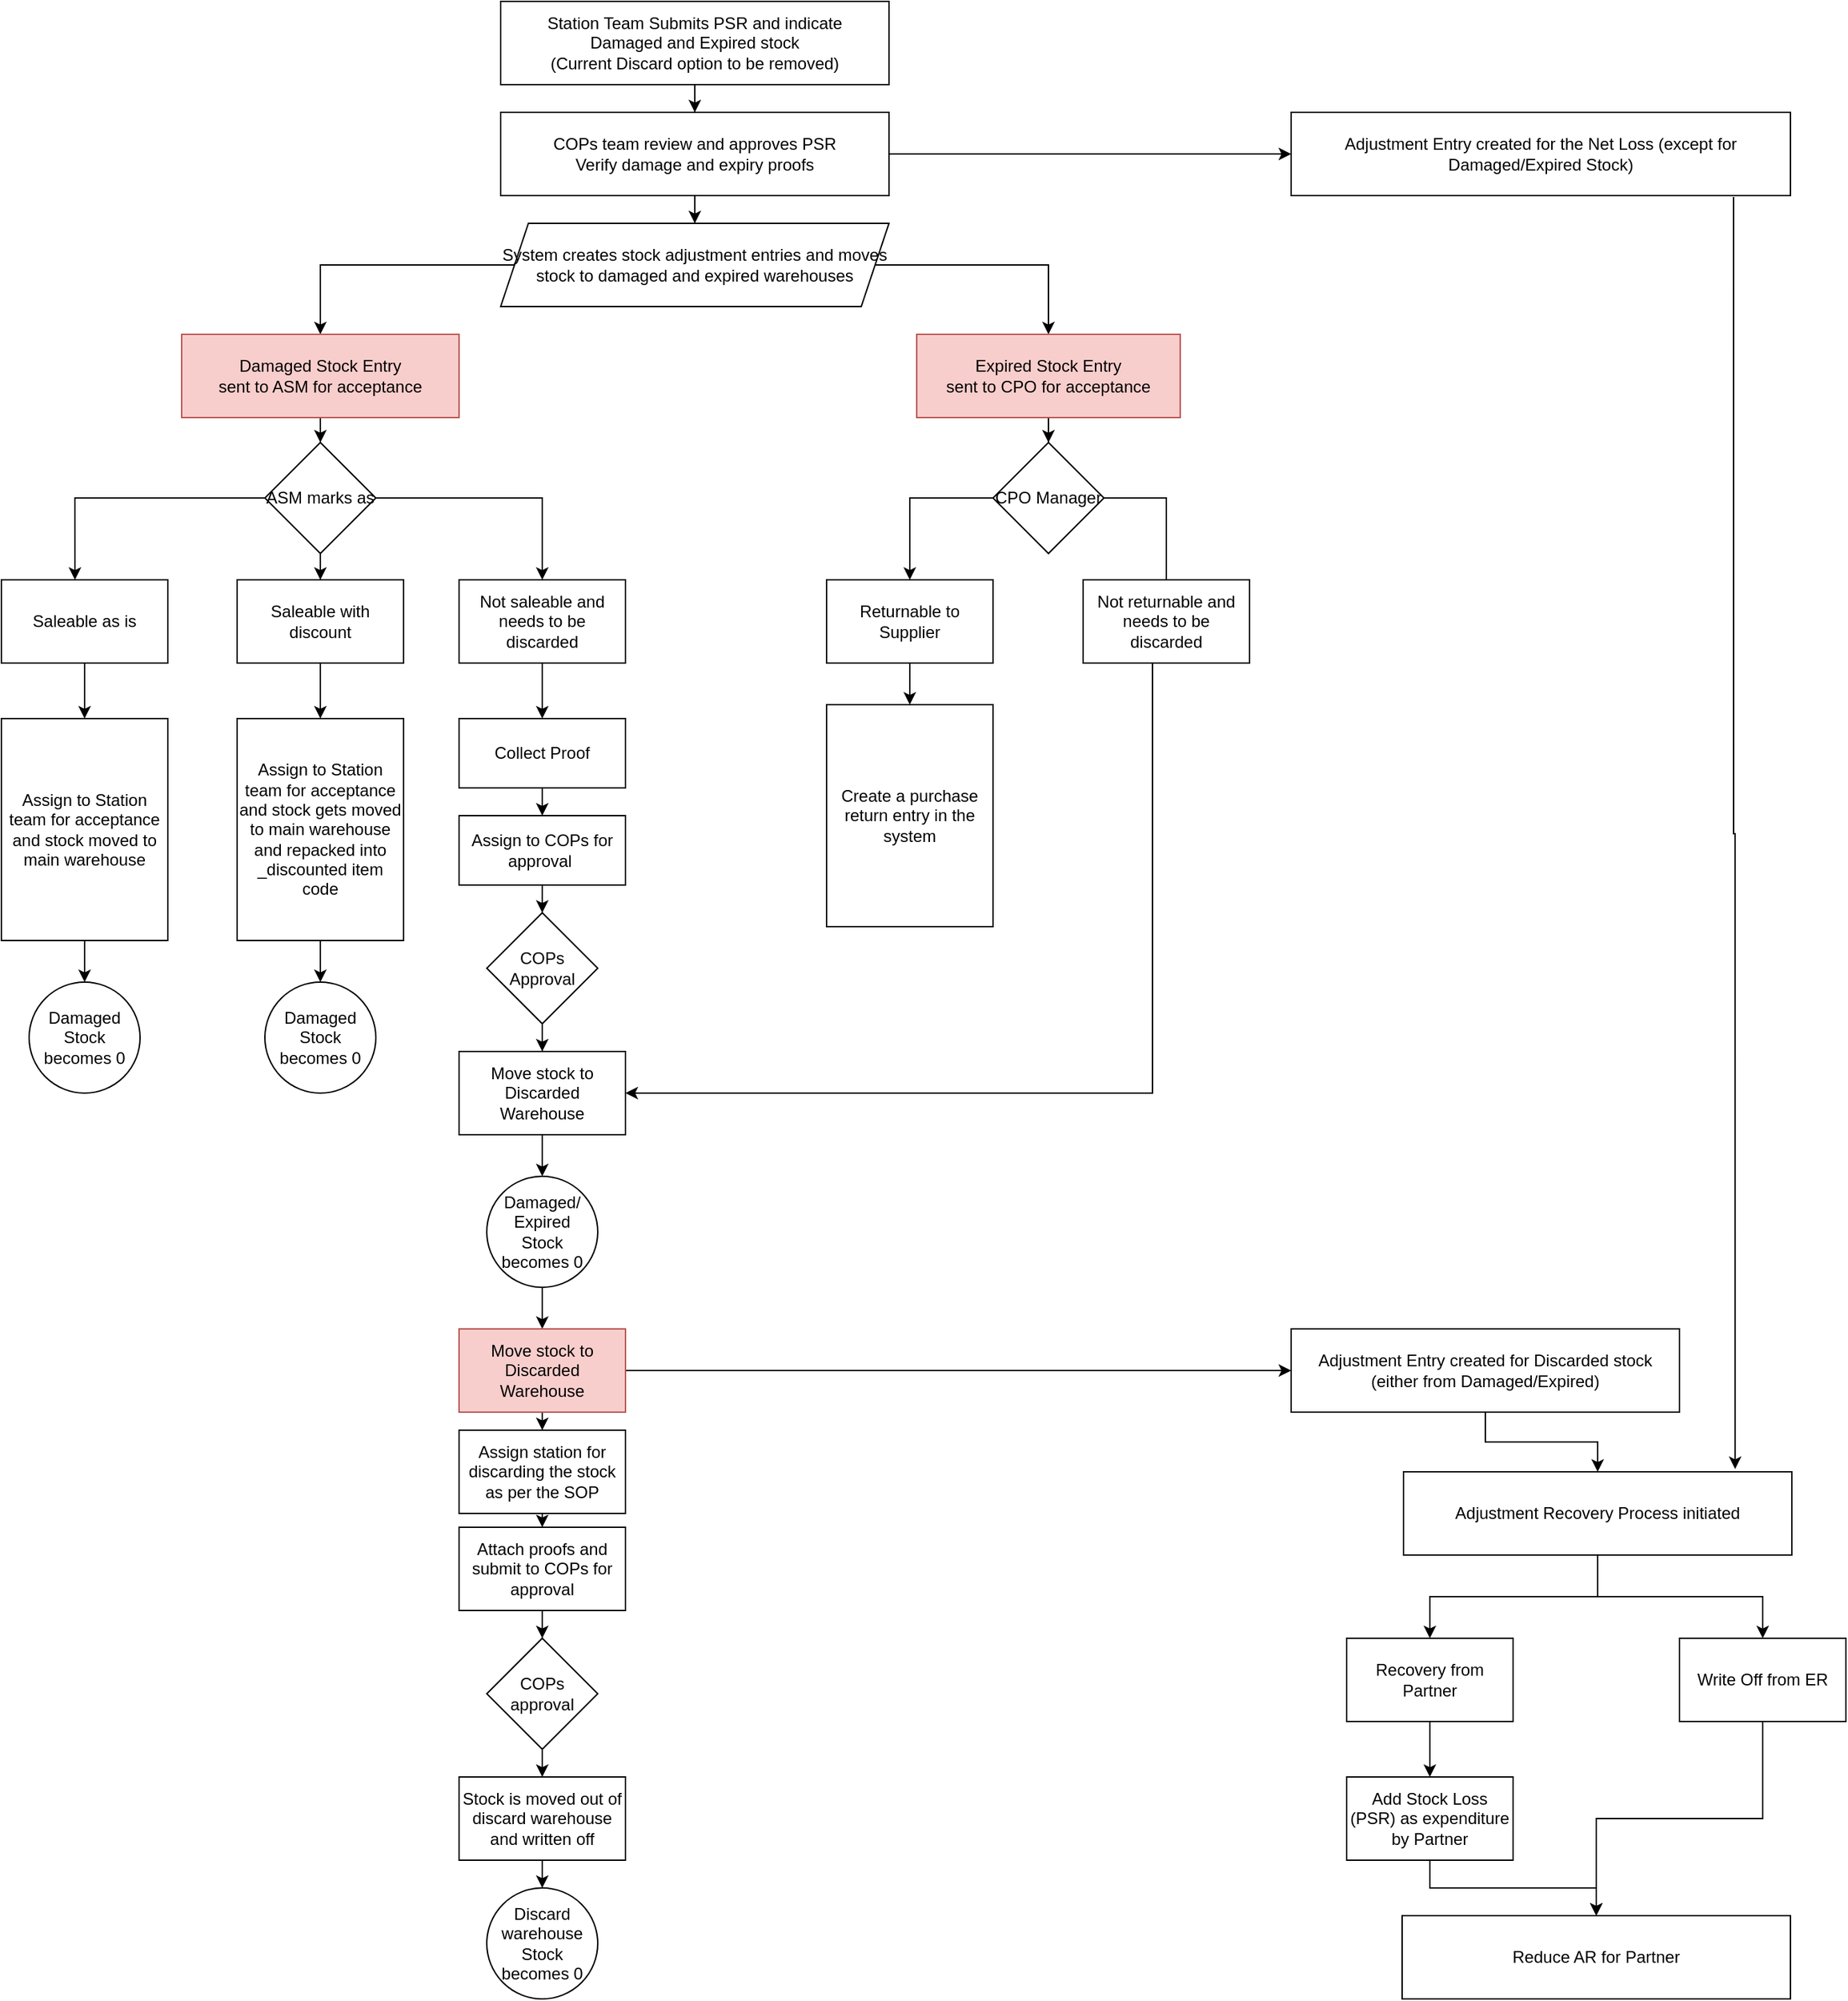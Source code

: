 <mxfile version="13.10.9" type="github">
  <diagram id="7ZArBG9hs-D-CvOzS3Go" name="Page-1">
    <mxGraphModel dx="2013" dy="538" grid="1" gridSize="10" guides="1" tooltips="1" connect="1" arrows="1" fold="1" page="1" pageScale="1" pageWidth="827" pageHeight="1169" math="0" shadow="0">
      <root>
        <mxCell id="0" />
        <mxCell id="1" parent="0" />
        <mxCell id="LiXJOZ6gmB5I6wu3kyD4-3" value="" style="edgeStyle=orthogonalEdgeStyle;rounded=0;orthogonalLoop=1;jettySize=auto;html=1;" parent="1" source="LiXJOZ6gmB5I6wu3kyD4-1" target="LiXJOZ6gmB5I6wu3kyD4-2" edge="1">
          <mxGeometry relative="1" as="geometry" />
        </mxCell>
        <mxCell id="LiXJOZ6gmB5I6wu3kyD4-1" value="Station Team Submits PSR and indicate&lt;br&gt;Damaged and Expired stock&lt;br&gt;(Current Discard option to be removed)" style="rounded=0;whiteSpace=wrap;html=1;" parent="1" vertex="1">
          <mxGeometry x="310" y="20" width="280" height="60" as="geometry" />
        </mxCell>
        <mxCell id="LiXJOZ6gmB5I6wu3kyD4-5" value="" style="edgeStyle=orthogonalEdgeStyle;rounded=0;orthogonalLoop=1;jettySize=auto;html=1;" parent="1" source="LiXJOZ6gmB5I6wu3kyD4-2" target="LiXJOZ6gmB5I6wu3kyD4-4" edge="1">
          <mxGeometry relative="1" as="geometry" />
        </mxCell>
        <mxCell id="dZHpEq6wHDCrCsrzfRTZ-20" style="edgeStyle=orthogonalEdgeStyle;rounded=0;orthogonalLoop=1;jettySize=auto;html=1;" edge="1" parent="1" source="LiXJOZ6gmB5I6wu3kyD4-2" target="dZHpEq6wHDCrCsrzfRTZ-3">
          <mxGeometry relative="1" as="geometry" />
        </mxCell>
        <mxCell id="LiXJOZ6gmB5I6wu3kyD4-2" value="COPs team review and approves PSR&lt;br&gt;Verify damage and expiry proofs" style="whiteSpace=wrap;html=1;rounded=0;" parent="1" vertex="1">
          <mxGeometry x="310" y="100" width="280" height="60" as="geometry" />
        </mxCell>
        <mxCell id="LiXJOZ6gmB5I6wu3kyD4-9" value="" style="edgeStyle=orthogonalEdgeStyle;rounded=0;orthogonalLoop=1;jettySize=auto;html=1;" parent="1" source="LiXJOZ6gmB5I6wu3kyD4-4" target="LiXJOZ6gmB5I6wu3kyD4-8" edge="1">
          <mxGeometry relative="1" as="geometry" />
        </mxCell>
        <mxCell id="LiXJOZ6gmB5I6wu3kyD4-11" value="" style="edgeStyle=orthogonalEdgeStyle;rounded=0;orthogonalLoop=1;jettySize=auto;html=1;" parent="1" source="LiXJOZ6gmB5I6wu3kyD4-4" target="LiXJOZ6gmB5I6wu3kyD4-10" edge="1">
          <mxGeometry relative="1" as="geometry" />
        </mxCell>
        <mxCell id="LiXJOZ6gmB5I6wu3kyD4-4" value="System creates stock adjustment entries and moves stock to damaged and expired warehouses" style="shape=parallelogram;perimeter=parallelogramPerimeter;whiteSpace=wrap;html=1;fixedSize=1;rounded=0;" parent="1" vertex="1">
          <mxGeometry x="310" y="180" width="280" height="60" as="geometry" />
        </mxCell>
        <mxCell id="LiXJOZ6gmB5I6wu3kyD4-13" value="" style="edgeStyle=orthogonalEdgeStyle;rounded=0;orthogonalLoop=1;jettySize=auto;html=1;" parent="1" source="LiXJOZ6gmB5I6wu3kyD4-8" target="LiXJOZ6gmB5I6wu3kyD4-12" edge="1">
          <mxGeometry relative="1" as="geometry" />
        </mxCell>
        <mxCell id="LiXJOZ6gmB5I6wu3kyD4-8" value="Damaged Stock Entry&lt;br&gt;sent to ASM for acceptance" style="whiteSpace=wrap;html=1;rounded=0;fillColor=#f8cecc;strokeColor=#b85450;" parent="1" vertex="1">
          <mxGeometry x="80" y="260" width="200" height="60" as="geometry" />
        </mxCell>
        <mxCell id="LiXJOZ6gmB5I6wu3kyD4-35" value="" style="edgeStyle=orthogonalEdgeStyle;rounded=0;orthogonalLoop=1;jettySize=auto;html=1;" parent="1" source="LiXJOZ6gmB5I6wu3kyD4-10" target="LiXJOZ6gmB5I6wu3kyD4-34" edge="1">
          <mxGeometry relative="1" as="geometry" />
        </mxCell>
        <mxCell id="LiXJOZ6gmB5I6wu3kyD4-10" value="Expired Stock Entry&lt;br&gt;sent to CPO for acceptance" style="whiteSpace=wrap;html=1;rounded=0;fillColor=#f8cecc;strokeColor=#b85450;" parent="1" vertex="1">
          <mxGeometry x="610" y="260" width="190" height="60" as="geometry" />
        </mxCell>
        <mxCell id="LiXJOZ6gmB5I6wu3kyD4-16" value="" style="edgeStyle=orthogonalEdgeStyle;rounded=0;orthogonalLoop=1;jettySize=auto;html=1;entryX=0.442;entryY=0;entryDx=0;entryDy=0;entryPerimeter=0;" parent="1" source="LiXJOZ6gmB5I6wu3kyD4-12" target="LiXJOZ6gmB5I6wu3kyD4-15" edge="1">
          <mxGeometry relative="1" as="geometry" />
        </mxCell>
        <mxCell id="LiXJOZ6gmB5I6wu3kyD4-18" value="" style="edgeStyle=orthogonalEdgeStyle;rounded=0;orthogonalLoop=1;jettySize=auto;html=1;" parent="1" source="LiXJOZ6gmB5I6wu3kyD4-12" target="LiXJOZ6gmB5I6wu3kyD4-17" edge="1">
          <mxGeometry relative="1" as="geometry" />
        </mxCell>
        <mxCell id="LiXJOZ6gmB5I6wu3kyD4-20" value="" style="edgeStyle=orthogonalEdgeStyle;rounded=0;orthogonalLoop=1;jettySize=auto;html=1;" parent="1" source="LiXJOZ6gmB5I6wu3kyD4-12" target="LiXJOZ6gmB5I6wu3kyD4-19" edge="1">
          <mxGeometry relative="1" as="geometry" />
        </mxCell>
        <mxCell id="LiXJOZ6gmB5I6wu3kyD4-12" value="ASM marks as" style="rhombus;whiteSpace=wrap;html=1;" parent="1" vertex="1">
          <mxGeometry x="140" y="338" width="80" height="80" as="geometry" />
        </mxCell>
        <mxCell id="LiXJOZ6gmB5I6wu3kyD4-22" value="" style="edgeStyle=orthogonalEdgeStyle;rounded=0;orthogonalLoop=1;jettySize=auto;html=1;" parent="1" source="LiXJOZ6gmB5I6wu3kyD4-15" target="LiXJOZ6gmB5I6wu3kyD4-21" edge="1">
          <mxGeometry relative="1" as="geometry" />
        </mxCell>
        <mxCell id="LiXJOZ6gmB5I6wu3kyD4-15" value="Saleable as is" style="whiteSpace=wrap;html=1;" parent="1" vertex="1">
          <mxGeometry x="-50" y="437" width="120" height="60" as="geometry" />
        </mxCell>
        <mxCell id="LiXJOZ6gmB5I6wu3kyD4-24" value="" style="edgeStyle=orthogonalEdgeStyle;rounded=0;orthogonalLoop=1;jettySize=auto;html=1;" parent="1" source="LiXJOZ6gmB5I6wu3kyD4-17" target="LiXJOZ6gmB5I6wu3kyD4-23" edge="1">
          <mxGeometry relative="1" as="geometry" />
        </mxCell>
        <mxCell id="LiXJOZ6gmB5I6wu3kyD4-17" value="Saleable with discount" style="whiteSpace=wrap;html=1;" parent="1" vertex="1">
          <mxGeometry x="120" y="437" width="120" height="60" as="geometry" />
        </mxCell>
        <mxCell id="LiXJOZ6gmB5I6wu3kyD4-27" value="" style="edgeStyle=orthogonalEdgeStyle;rounded=0;orthogonalLoop=1;jettySize=auto;html=1;" parent="1" source="LiXJOZ6gmB5I6wu3kyD4-19" target="LiXJOZ6gmB5I6wu3kyD4-26" edge="1">
          <mxGeometry relative="1" as="geometry" />
        </mxCell>
        <mxCell id="LiXJOZ6gmB5I6wu3kyD4-19" value="Not saleable and needs to be discarded" style="whiteSpace=wrap;html=1;" parent="1" vertex="1">
          <mxGeometry x="280" y="437" width="120" height="60" as="geometry" />
        </mxCell>
        <mxCell id="LiXJOZ6gmB5I6wu3kyD4-47" value="" style="edgeStyle=orthogonalEdgeStyle;rounded=0;orthogonalLoop=1;jettySize=auto;html=1;" parent="1" source="LiXJOZ6gmB5I6wu3kyD4-21" target="LiXJOZ6gmB5I6wu3kyD4-46" edge="1">
          <mxGeometry relative="1" as="geometry" />
        </mxCell>
        <mxCell id="LiXJOZ6gmB5I6wu3kyD4-21" value="Assign to Station team for acceptance and stock moved to main warehouse" style="whiteSpace=wrap;html=1;" parent="1" vertex="1">
          <mxGeometry x="-50" y="537" width="120" height="160" as="geometry" />
        </mxCell>
        <mxCell id="LiXJOZ6gmB5I6wu3kyD4-49" value="" style="edgeStyle=orthogonalEdgeStyle;rounded=0;orthogonalLoop=1;jettySize=auto;html=1;" parent="1" source="LiXJOZ6gmB5I6wu3kyD4-23" target="LiXJOZ6gmB5I6wu3kyD4-48" edge="1">
          <mxGeometry relative="1" as="geometry" />
        </mxCell>
        <mxCell id="LiXJOZ6gmB5I6wu3kyD4-23" value="Assign to Station team for acceptance and stock gets moved to main warehouse and repacked into _discounted item code" style="whiteSpace=wrap;html=1;" parent="1" vertex="1">
          <mxGeometry x="120" y="537" width="120" height="160" as="geometry" />
        </mxCell>
        <mxCell id="LiXJOZ6gmB5I6wu3kyD4-29" style="edgeStyle=orthogonalEdgeStyle;rounded=0;orthogonalLoop=1;jettySize=auto;html=1;exitX=0.5;exitY=1;exitDx=0;exitDy=0;" parent="1" source="LiXJOZ6gmB5I6wu3kyD4-26" target="LiXJOZ6gmB5I6wu3kyD4-28" edge="1">
          <mxGeometry relative="1" as="geometry" />
        </mxCell>
        <mxCell id="LiXJOZ6gmB5I6wu3kyD4-26" value="Collect Proof" style="whiteSpace=wrap;html=1;" parent="1" vertex="1">
          <mxGeometry x="280" y="537" width="120" height="50" as="geometry" />
        </mxCell>
        <mxCell id="LiXJOZ6gmB5I6wu3kyD4-33" value="" style="edgeStyle=orthogonalEdgeStyle;rounded=0;orthogonalLoop=1;jettySize=auto;html=1;" parent="1" source="LiXJOZ6gmB5I6wu3kyD4-28" target="LiXJOZ6gmB5I6wu3kyD4-30" edge="1">
          <mxGeometry relative="1" as="geometry" />
        </mxCell>
        <mxCell id="LiXJOZ6gmB5I6wu3kyD4-28" value="Assign to COPs for approval&amp;nbsp;" style="whiteSpace=wrap;html=1;" parent="1" vertex="1">
          <mxGeometry x="280" y="607" width="120" height="50" as="geometry" />
        </mxCell>
        <mxCell id="LiXJOZ6gmB5I6wu3kyD4-32" value="" style="edgeStyle=orthogonalEdgeStyle;rounded=0;orthogonalLoop=1;jettySize=auto;html=1;" parent="1" source="LiXJOZ6gmB5I6wu3kyD4-30" target="LiXJOZ6gmB5I6wu3kyD4-31" edge="1">
          <mxGeometry relative="1" as="geometry" />
        </mxCell>
        <mxCell id="LiXJOZ6gmB5I6wu3kyD4-30" value="COPs Approval" style="rhombus;whiteSpace=wrap;html=1;" parent="1" vertex="1">
          <mxGeometry x="300" y="677" width="80" height="80" as="geometry" />
        </mxCell>
        <mxCell id="LiXJOZ6gmB5I6wu3kyD4-51" value="" style="edgeStyle=orthogonalEdgeStyle;rounded=0;orthogonalLoop=1;jettySize=auto;html=1;" parent="1" source="LiXJOZ6gmB5I6wu3kyD4-31" target="LiXJOZ6gmB5I6wu3kyD4-50" edge="1">
          <mxGeometry relative="1" as="geometry" />
        </mxCell>
        <mxCell id="LiXJOZ6gmB5I6wu3kyD4-31" value="Move stock to Discarded Warehouse" style="rounded=0;whiteSpace=wrap;html=1;" parent="1" vertex="1">
          <mxGeometry x="280" y="777" width="120" height="60" as="geometry" />
        </mxCell>
        <mxCell id="LiXJOZ6gmB5I6wu3kyD4-38" style="edgeStyle=orthogonalEdgeStyle;rounded=0;orthogonalLoop=1;jettySize=auto;html=1;" parent="1" source="LiXJOZ6gmB5I6wu3kyD4-34" target="LiXJOZ6gmB5I6wu3kyD4-36" edge="1">
          <mxGeometry relative="1" as="geometry">
            <Array as="points">
              <mxPoint x="605" y="378" />
            </Array>
          </mxGeometry>
        </mxCell>
        <mxCell id="LiXJOZ6gmB5I6wu3kyD4-39" style="edgeStyle=orthogonalEdgeStyle;rounded=0;orthogonalLoop=1;jettySize=auto;html=1;entryX=0.5;entryY=0;entryDx=0;entryDy=0;" parent="1" source="LiXJOZ6gmB5I6wu3kyD4-34" target="LiXJOZ6gmB5I6wu3kyD4-37" edge="1">
          <mxGeometry relative="1" as="geometry">
            <Array as="points">
              <mxPoint x="790" y="378" />
              <mxPoint x="790" y="458" />
            </Array>
          </mxGeometry>
        </mxCell>
        <mxCell id="LiXJOZ6gmB5I6wu3kyD4-34" value="CPO Manager" style="rhombus;whiteSpace=wrap;html=1;" parent="1" vertex="1">
          <mxGeometry x="665" y="338" width="80" height="80" as="geometry" />
        </mxCell>
        <mxCell id="LiXJOZ6gmB5I6wu3kyD4-44" value="" style="edgeStyle=orthogonalEdgeStyle;rounded=0;orthogonalLoop=1;jettySize=auto;html=1;" parent="1" source="LiXJOZ6gmB5I6wu3kyD4-36" target="LiXJOZ6gmB5I6wu3kyD4-43" edge="1">
          <mxGeometry relative="1" as="geometry" />
        </mxCell>
        <mxCell id="LiXJOZ6gmB5I6wu3kyD4-36" value="Returnable to Supplier" style="rounded=0;whiteSpace=wrap;html=1;" parent="1" vertex="1">
          <mxGeometry x="545" y="437" width="120" height="60" as="geometry" />
        </mxCell>
        <mxCell id="LiXJOZ6gmB5I6wu3kyD4-45" style="edgeStyle=orthogonalEdgeStyle;rounded=0;orthogonalLoop=1;jettySize=auto;html=1;entryX=1;entryY=0.5;entryDx=0;entryDy=0;" parent="1" source="LiXJOZ6gmB5I6wu3kyD4-37" target="LiXJOZ6gmB5I6wu3kyD4-31" edge="1">
          <mxGeometry relative="1" as="geometry">
            <Array as="points">
              <mxPoint x="780" y="807" />
            </Array>
          </mxGeometry>
        </mxCell>
        <mxCell id="LiXJOZ6gmB5I6wu3kyD4-37" value="Not returnable and needs to be discarded" style="rounded=0;whiteSpace=wrap;html=1;" parent="1" vertex="1">
          <mxGeometry x="730" y="437" width="120" height="60" as="geometry" />
        </mxCell>
        <mxCell id="LiXJOZ6gmB5I6wu3kyD4-43" value="Create a purchase return entry in the system" style="whiteSpace=wrap;html=1;" parent="1" vertex="1">
          <mxGeometry x="545" y="527" width="120" height="160" as="geometry" />
        </mxCell>
        <mxCell id="LiXJOZ6gmB5I6wu3kyD4-46" value="Damaged Stock becomes 0" style="ellipse;whiteSpace=wrap;html=1;aspect=fixed;" parent="1" vertex="1">
          <mxGeometry x="-30" y="727" width="80" height="80" as="geometry" />
        </mxCell>
        <mxCell id="LiXJOZ6gmB5I6wu3kyD4-48" value="Damaged Stock becomes 0" style="ellipse;whiteSpace=wrap;html=1;aspect=fixed;" parent="1" vertex="1">
          <mxGeometry x="140" y="727" width="80" height="80" as="geometry" />
        </mxCell>
        <mxCell id="LiXJOZ6gmB5I6wu3kyD4-53" value="" style="edgeStyle=orthogonalEdgeStyle;rounded=0;orthogonalLoop=1;jettySize=auto;html=1;" parent="1" source="LiXJOZ6gmB5I6wu3kyD4-50" target="LiXJOZ6gmB5I6wu3kyD4-52" edge="1">
          <mxGeometry relative="1" as="geometry" />
        </mxCell>
        <mxCell id="LiXJOZ6gmB5I6wu3kyD4-50" value="Damaged/ Expired &lt;br&gt;Stock becomes 0" style="ellipse;whiteSpace=wrap;html=1;aspect=fixed;" parent="1" vertex="1">
          <mxGeometry x="300" y="867" width="80" height="80" as="geometry" />
        </mxCell>
        <mxCell id="LiXJOZ6gmB5I6wu3kyD4-60" style="edgeStyle=orthogonalEdgeStyle;rounded=0;orthogonalLoop=1;jettySize=auto;html=1;exitX=0.5;exitY=1;exitDx=0;exitDy=0;" parent="1" source="LiXJOZ6gmB5I6wu3kyD4-52" target="LiXJOZ6gmB5I6wu3kyD4-54" edge="1">
          <mxGeometry relative="1" as="geometry" />
        </mxCell>
        <mxCell id="dZHpEq6wHDCrCsrzfRTZ-21" style="edgeStyle=orthogonalEdgeStyle;rounded=0;orthogonalLoop=1;jettySize=auto;html=1;" edge="1" parent="1" source="LiXJOZ6gmB5I6wu3kyD4-52" target="dZHpEq6wHDCrCsrzfRTZ-5">
          <mxGeometry relative="1" as="geometry" />
        </mxCell>
        <mxCell id="LiXJOZ6gmB5I6wu3kyD4-52" value="Move stock to Discarded Warehouse" style="rounded=0;whiteSpace=wrap;html=1;fillColor=#f8cecc;strokeColor=#b85450;" parent="1" vertex="1">
          <mxGeometry x="280" y="977" width="120" height="60" as="geometry" />
        </mxCell>
        <mxCell id="LiXJOZ6gmB5I6wu3kyD4-61" style="edgeStyle=orthogonalEdgeStyle;rounded=0;orthogonalLoop=1;jettySize=auto;html=1;exitX=0.5;exitY=1;exitDx=0;exitDy=0;" parent="1" source="LiXJOZ6gmB5I6wu3kyD4-54" target="LiXJOZ6gmB5I6wu3kyD4-55" edge="1">
          <mxGeometry relative="1" as="geometry" />
        </mxCell>
        <mxCell id="LiXJOZ6gmB5I6wu3kyD4-54" value="Assign station for discarding the stock as per the SOP" style="rounded=0;whiteSpace=wrap;html=1;" parent="1" vertex="1">
          <mxGeometry x="280" y="1050" width="120" height="60" as="geometry" />
        </mxCell>
        <mxCell id="LiXJOZ6gmB5I6wu3kyD4-62" style="edgeStyle=orthogonalEdgeStyle;rounded=0;orthogonalLoop=1;jettySize=auto;html=1;exitX=0.5;exitY=1;exitDx=0;exitDy=0;" parent="1" source="LiXJOZ6gmB5I6wu3kyD4-55" target="LiXJOZ6gmB5I6wu3kyD4-56" edge="1">
          <mxGeometry relative="1" as="geometry" />
        </mxCell>
        <mxCell id="LiXJOZ6gmB5I6wu3kyD4-55" value="Attach proofs and submit to COPs for approval" style="rounded=0;whiteSpace=wrap;html=1;" parent="1" vertex="1">
          <mxGeometry x="280" y="1120" width="120" height="60" as="geometry" />
        </mxCell>
        <mxCell id="LiXJOZ6gmB5I6wu3kyD4-63" value="" style="edgeStyle=orthogonalEdgeStyle;rounded=0;orthogonalLoop=1;jettySize=auto;html=1;" parent="1" source="LiXJOZ6gmB5I6wu3kyD4-56" target="LiXJOZ6gmB5I6wu3kyD4-57" edge="1">
          <mxGeometry relative="1" as="geometry" />
        </mxCell>
        <mxCell id="LiXJOZ6gmB5I6wu3kyD4-56" value="COPs approval" style="rhombus;whiteSpace=wrap;html=1;" parent="1" vertex="1">
          <mxGeometry x="300" y="1200" width="80" height="80" as="geometry" />
        </mxCell>
        <mxCell id="LiXJOZ6gmB5I6wu3kyD4-59" value="" style="edgeStyle=orthogonalEdgeStyle;rounded=0;orthogonalLoop=1;jettySize=auto;html=1;" parent="1" source="LiXJOZ6gmB5I6wu3kyD4-57" target="LiXJOZ6gmB5I6wu3kyD4-58" edge="1">
          <mxGeometry relative="1" as="geometry" />
        </mxCell>
        <mxCell id="LiXJOZ6gmB5I6wu3kyD4-57" value="Stock is moved out of discard warehouse and written off" style="rounded=0;whiteSpace=wrap;html=1;" parent="1" vertex="1">
          <mxGeometry x="280" y="1300" width="120" height="60" as="geometry" />
        </mxCell>
        <mxCell id="LiXJOZ6gmB5I6wu3kyD4-58" value="Discard warehouse Stock becomes 0" style="ellipse;whiteSpace=wrap;html=1;aspect=fixed;" parent="1" vertex="1">
          <mxGeometry x="300" y="1380" width="80" height="80" as="geometry" />
        </mxCell>
        <mxCell id="dZHpEq6wHDCrCsrzfRTZ-8" style="edgeStyle=orthogonalEdgeStyle;rounded=0;orthogonalLoop=1;jettySize=auto;html=1;exitX=0.886;exitY=1.017;exitDx=0;exitDy=0;entryX=0.854;entryY=-0.033;entryDx=0;entryDy=0;exitPerimeter=0;entryPerimeter=0;" edge="1" parent="1" source="dZHpEq6wHDCrCsrzfRTZ-3" target="dZHpEq6wHDCrCsrzfRTZ-6">
          <mxGeometry relative="1" as="geometry" />
        </mxCell>
        <mxCell id="dZHpEq6wHDCrCsrzfRTZ-3" value="Adjustment Entry created for the Net Loss (except for Damaged/Expired Stock)" style="whiteSpace=wrap;html=1;rounded=0;" vertex="1" parent="1">
          <mxGeometry x="880" y="100" width="360" height="60" as="geometry" />
        </mxCell>
        <mxCell id="dZHpEq6wHDCrCsrzfRTZ-7" value="" style="edgeStyle=orthogonalEdgeStyle;rounded=0;orthogonalLoop=1;jettySize=auto;html=1;" edge="1" parent="1" source="dZHpEq6wHDCrCsrzfRTZ-5" target="dZHpEq6wHDCrCsrzfRTZ-6">
          <mxGeometry relative="1" as="geometry" />
        </mxCell>
        <mxCell id="dZHpEq6wHDCrCsrzfRTZ-5" value="Adjustment Entry created for Discarded stock (either from Damaged/Expired)" style="whiteSpace=wrap;html=1;rounded=0;" vertex="1" parent="1">
          <mxGeometry x="880" y="977" width="280" height="60" as="geometry" />
        </mxCell>
        <mxCell id="dZHpEq6wHDCrCsrzfRTZ-10" value="" style="edgeStyle=orthogonalEdgeStyle;rounded=0;orthogonalLoop=1;jettySize=auto;html=1;" edge="1" parent="1" source="dZHpEq6wHDCrCsrzfRTZ-6" target="dZHpEq6wHDCrCsrzfRTZ-9">
          <mxGeometry relative="1" as="geometry" />
        </mxCell>
        <mxCell id="dZHpEq6wHDCrCsrzfRTZ-6" value="Adjustment Recovery Process initiated" style="whiteSpace=wrap;html=1;rounded=0;" vertex="1" parent="1">
          <mxGeometry x="961" y="1080" width="280" height="60" as="geometry" />
        </mxCell>
        <mxCell id="dZHpEq6wHDCrCsrzfRTZ-15" value="" style="edgeStyle=orthogonalEdgeStyle;rounded=0;orthogonalLoop=1;jettySize=auto;html=1;" edge="1" parent="1" source="dZHpEq6wHDCrCsrzfRTZ-9" target="dZHpEq6wHDCrCsrzfRTZ-13">
          <mxGeometry relative="1" as="geometry" />
        </mxCell>
        <mxCell id="dZHpEq6wHDCrCsrzfRTZ-9" value="Recovery from Partner" style="whiteSpace=wrap;html=1;rounded=0;" vertex="1" parent="1">
          <mxGeometry x="920" y="1200" width="120" height="60" as="geometry" />
        </mxCell>
        <mxCell id="dZHpEq6wHDCrCsrzfRTZ-19" style="edgeStyle=orthogonalEdgeStyle;rounded=0;orthogonalLoop=1;jettySize=auto;html=1;" edge="1" parent="1" source="dZHpEq6wHDCrCsrzfRTZ-11" target="dZHpEq6wHDCrCsrzfRTZ-17">
          <mxGeometry relative="1" as="geometry" />
        </mxCell>
        <mxCell id="dZHpEq6wHDCrCsrzfRTZ-11" value="Write Off from ER" style="whiteSpace=wrap;html=1;rounded=0;" vertex="1" parent="1">
          <mxGeometry x="1160" y="1200" width="120" height="60" as="geometry" />
        </mxCell>
        <mxCell id="dZHpEq6wHDCrCsrzfRTZ-12" value="" style="edgeStyle=orthogonalEdgeStyle;rounded=0;orthogonalLoop=1;jettySize=auto;html=1;entryX=0.5;entryY=0;entryDx=0;entryDy=0;exitX=0.5;exitY=1;exitDx=0;exitDy=0;" edge="1" parent="1" source="dZHpEq6wHDCrCsrzfRTZ-6" target="dZHpEq6wHDCrCsrzfRTZ-11">
          <mxGeometry relative="1" as="geometry">
            <mxPoint x="1111" y="1150" as="sourcePoint" />
            <mxPoint x="990" y="1210" as="targetPoint" />
          </mxGeometry>
        </mxCell>
        <mxCell id="dZHpEq6wHDCrCsrzfRTZ-18" value="" style="edgeStyle=orthogonalEdgeStyle;rounded=0;orthogonalLoop=1;jettySize=auto;html=1;" edge="1" parent="1" source="dZHpEq6wHDCrCsrzfRTZ-13" target="dZHpEq6wHDCrCsrzfRTZ-17">
          <mxGeometry relative="1" as="geometry" />
        </mxCell>
        <mxCell id="dZHpEq6wHDCrCsrzfRTZ-13" value="Add Stock Loss (PSR) as expenditure by Partner" style="whiteSpace=wrap;html=1;rounded=0;" vertex="1" parent="1">
          <mxGeometry x="920" y="1300" width="120" height="60" as="geometry" />
        </mxCell>
        <mxCell id="dZHpEq6wHDCrCsrzfRTZ-17" value="Reduce AR for Partner" style="whiteSpace=wrap;html=1;rounded=0;" vertex="1" parent="1">
          <mxGeometry x="960" y="1400" width="280" height="60" as="geometry" />
        </mxCell>
      </root>
    </mxGraphModel>
  </diagram>
</mxfile>
